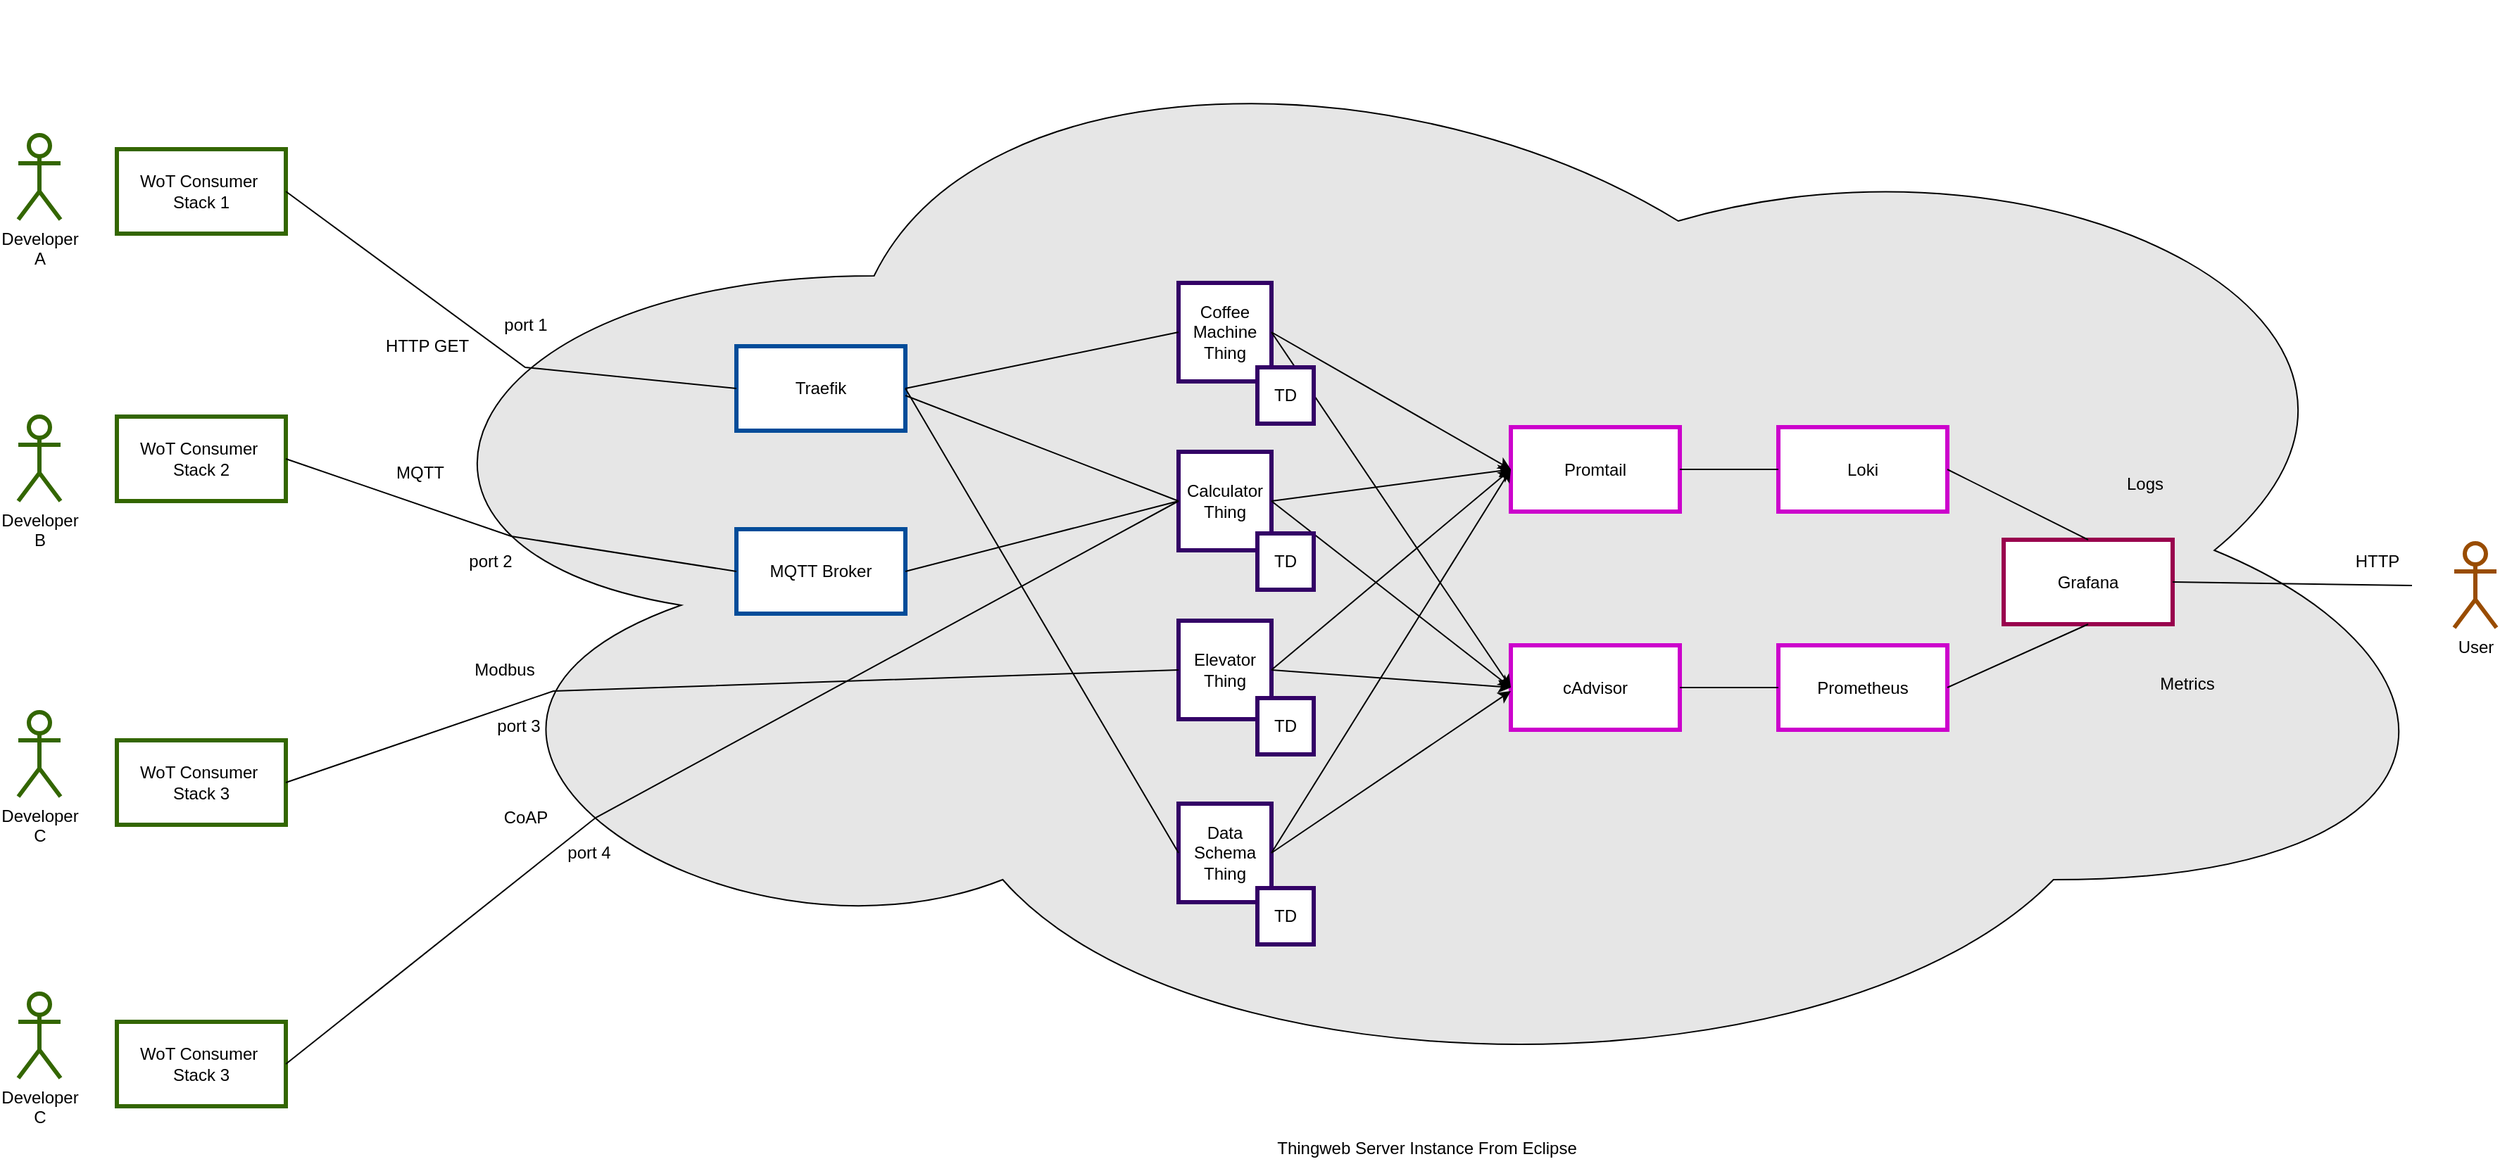 <mxfile version="27.1.6">
  <diagram name="Page-1" id="T4djUpvnnaiF_xgdB8Tf">
    <mxGraphModel dx="3004" dy="2461" grid="1" gridSize="10" guides="1" tooltips="1" connect="1" arrows="1" fold="1" page="1" pageScale="1" pageWidth="827" pageHeight="1169" math="0" shadow="0">
      <root>
        <mxCell id="0" />
        <mxCell id="1" parent="0" />
        <mxCell id="C2-LlNvhU0-_9ZOKUg4q-2" value="" style="ellipse;shape=cloud;whiteSpace=wrap;html=1;fillColor=#E6E6E6;" parent="1" vertex="1">
          <mxGeometry x="-413" y="-190" width="1523" height="780" as="geometry" />
        </mxCell>
        <mxCell id="C2-LlNvhU0-_9ZOKUg4q-3" value="Thingweb Server Instance From Eclipse" style="text;html=1;align=center;verticalAlign=middle;resizable=0;points=[];autosize=1;strokeColor=none;fillColor=none;" parent="1" vertex="1">
          <mxGeometry x="240" y="610" width="240" height="30" as="geometry" />
        </mxCell>
        <mxCell id="C2-LlNvhU0-_9ZOKUg4q-4" value="&lt;div&gt;WoT Consumer&amp;nbsp;&lt;/div&gt;&lt;div&gt;Stack 1&lt;/div&gt;" style="rounded=0;whiteSpace=wrap;html=1;strokeColor=#336600;strokeWidth=3;" parent="1" vertex="1">
          <mxGeometry x="-570" y="-85" width="120" height="60" as="geometry" />
        </mxCell>
        <mxCell id="C2-LlNvhU0-_9ZOKUg4q-5" value="&lt;div&gt;Developer&lt;/div&gt;&lt;div&gt;A&lt;/div&gt;" style="shape=umlActor;verticalLabelPosition=bottom;verticalAlign=top;html=1;outlineConnect=0;strokeColor=#336600;strokeWidth=3;" parent="1" vertex="1">
          <mxGeometry x="-640" y="-95" width="30" height="60" as="geometry" />
        </mxCell>
        <mxCell id="C2-LlNvhU0-_9ZOKUg4q-6" value="&lt;div&gt;WoT Consumer&amp;nbsp;&lt;/div&gt;&lt;div&gt;Stack 2&lt;/div&gt;" style="rounded=0;whiteSpace=wrap;html=1;strokeColor=#336600;strokeWidth=3;" parent="1" vertex="1">
          <mxGeometry x="-570" y="105" width="120" height="60" as="geometry" />
        </mxCell>
        <mxCell id="C2-LlNvhU0-_9ZOKUg4q-7" value="&lt;div&gt;Developer&lt;/div&gt;&lt;div&gt;B&lt;/div&gt;" style="shape=umlActor;verticalLabelPosition=bottom;verticalAlign=top;html=1;outlineConnect=0;strokeColor=#336600;strokeWidth=3;" parent="1" vertex="1">
          <mxGeometry x="-640" y="105" width="30" height="60" as="geometry" />
        </mxCell>
        <mxCell id="C2-LlNvhU0-_9ZOKUg4q-8" value="&lt;div&gt;WoT Consumer&amp;nbsp;&lt;/div&gt;&lt;div&gt;Stack 3&lt;/div&gt;" style="rounded=0;whiteSpace=wrap;html=1;strokeColor=#336600;strokeWidth=3;" parent="1" vertex="1">
          <mxGeometry x="-570" y="335" width="120" height="60" as="geometry" />
        </mxCell>
        <mxCell id="C2-LlNvhU0-_9ZOKUg4q-9" value="&lt;div&gt;Developer&lt;/div&gt;&lt;div&gt;C&lt;/div&gt;" style="shape=umlActor;verticalLabelPosition=bottom;verticalAlign=top;html=1;outlineConnect=0;strokeColor=#336600;strokeWidth=3;" parent="1" vertex="1">
          <mxGeometry x="-640" y="315" width="30" height="60" as="geometry" />
        </mxCell>
        <mxCell id="C2-LlNvhU0-_9ZOKUg4q-11" value="Calculator Thing" style="rounded=0;whiteSpace=wrap;html=1;strokeColor=#330066;strokeWidth=3;" parent="1" vertex="1">
          <mxGeometry x="184" y="130" width="66" height="70" as="geometry" />
        </mxCell>
        <mxCell id="C2-LlNvhU0-_9ZOKUg4q-12" value="Elevator Thing" style="rounded=0;whiteSpace=wrap;html=1;strokeColor=#330066;strokeWidth=3;" parent="1" vertex="1">
          <mxGeometry x="184" y="250" width="66" height="70" as="geometry" />
        </mxCell>
        <mxCell id="C2-LlNvhU0-_9ZOKUg4q-13" value="Data Schema Thing" style="rounded=0;whiteSpace=wrap;html=1;strokeColor=#330066;strokeWidth=3;" parent="1" vertex="1">
          <mxGeometry x="184" y="380" width="66" height="70" as="geometry" />
        </mxCell>
        <mxCell id="C2-LlNvhU0-_9ZOKUg4q-14" value="Coffee Machine Thing" style="rounded=0;whiteSpace=wrap;html=1;strokeColor=#330066;strokeWidth=3;" parent="1" vertex="1">
          <mxGeometry x="184" y="10" width="66" height="70" as="geometry" />
        </mxCell>
        <mxCell id="C2-LlNvhU0-_9ZOKUg4q-21" value="HTTP GET" style="text;html=1;align=center;verticalAlign=middle;resizable=0;points=[];autosize=1;strokeColor=none;fillColor=none;" parent="1" vertex="1">
          <mxGeometry x="-390" y="40" width="80" height="30" as="geometry" />
        </mxCell>
        <mxCell id="C2-LlNvhU0-_9ZOKUg4q-23" value="port 1" style="text;html=1;align=center;verticalAlign=middle;resizable=0;points=[];autosize=1;strokeColor=none;fillColor=none;" parent="1" vertex="1">
          <mxGeometry x="-305" y="25" width="50" height="30" as="geometry" />
        </mxCell>
        <mxCell id="C2-LlNvhU0-_9ZOKUg4q-24" value="&lt;div&gt;Traefik&lt;/div&gt;" style="rounded=0;whiteSpace=wrap;html=1;strokeColor=#004C99;strokeWidth=3;" parent="1" vertex="1">
          <mxGeometry x="-130" y="55" width="120" height="60" as="geometry" />
        </mxCell>
        <mxCell id="C2-LlNvhU0-_9ZOKUg4q-25" value="cAdvisor" style="rounded=0;whiteSpace=wrap;html=1;strokeColor=#CC00CC;strokeWidth=3;" parent="1" vertex="1">
          <mxGeometry x="420" y="267.5" width="120" height="60" as="geometry" />
        </mxCell>
        <mxCell id="C2-LlNvhU0-_9ZOKUg4q-26" value="Loki" style="rounded=0;whiteSpace=wrap;html=1;strokeColor=#CC00CC;strokeWidth=3;" parent="1" vertex="1">
          <mxGeometry x="610" y="112.5" width="120" height="60" as="geometry" />
        </mxCell>
        <mxCell id="C2-LlNvhU0-_9ZOKUg4q-27" value="Promtail" style="rounded=0;whiteSpace=wrap;html=1;strokeColor=#CC00CC;strokeWidth=3;" parent="1" vertex="1">
          <mxGeometry x="420" y="112.5" width="120" height="60" as="geometry" />
        </mxCell>
        <mxCell id="C2-LlNvhU0-_9ZOKUg4q-28" value="Prometheus" style="rounded=0;whiteSpace=wrap;html=1;strokeColor=#CC00CC;strokeWidth=3;" parent="1" vertex="1">
          <mxGeometry x="610" y="267.5" width="120" height="60" as="geometry" />
        </mxCell>
        <mxCell id="TBuVuwTTKqMXbA0oUHLg-1" value="Grafana" style="rounded=0;whiteSpace=wrap;html=1;strokeColor=#99004D;strokeWidth=3;" parent="1" vertex="1">
          <mxGeometry x="770" y="192.5" width="120" height="60" as="geometry" />
        </mxCell>
        <mxCell id="TBuVuwTTKqMXbA0oUHLg-9" value="" style="endArrow=none;html=1;rounded=0;exitX=1;exitY=0.5;exitDx=0;exitDy=0;entryX=0;entryY=0.5;entryDx=0;entryDy=0;" parent="1" source="C2-LlNvhU0-_9ZOKUg4q-4" target="C2-LlNvhU0-_9ZOKUg4q-24" edge="1">
          <mxGeometry width="50" height="50" relative="1" as="geometry">
            <mxPoint x="-456" y="310" as="sourcePoint" />
            <mxPoint x="-406" y="260" as="targetPoint" />
            <Array as="points">
              <mxPoint x="-280" y="70" />
            </Array>
          </mxGeometry>
        </mxCell>
        <mxCell id="TBuVuwTTKqMXbA0oUHLg-10" value="" style="endArrow=none;html=1;rounded=0;exitX=1;exitY=0.5;exitDx=0;exitDy=0;entryX=0;entryY=0.5;entryDx=0;entryDy=0;" parent="1" source="C2-LlNvhU0-_9ZOKUg4q-24" target="C2-LlNvhU0-_9ZOKUg4q-14" edge="1">
          <mxGeometry width="50" height="50" relative="1" as="geometry">
            <mxPoint x="-456" y="310" as="sourcePoint" />
            <mxPoint x="-406" y="260" as="targetPoint" />
          </mxGeometry>
        </mxCell>
        <mxCell id="TBuVuwTTKqMXbA0oUHLg-13" value="MQTT" style="text;html=1;align=center;verticalAlign=middle;resizable=0;points=[];autosize=1;strokeColor=none;fillColor=none;" parent="1" vertex="1">
          <mxGeometry x="-385" y="130" width="60" height="30" as="geometry" />
        </mxCell>
        <mxCell id="TBuVuwTTKqMXbA0oUHLg-14" value="Modbus" style="text;html=1;align=center;verticalAlign=middle;resizable=0;points=[];autosize=1;strokeColor=none;fillColor=none;" parent="1" vertex="1">
          <mxGeometry x="-330" y="270" width="70" height="30" as="geometry" />
        </mxCell>
        <mxCell id="TBuVuwTTKqMXbA0oUHLg-15" value="port 2" style="text;html=1;align=center;verticalAlign=middle;resizable=0;points=[];autosize=1;strokeColor=none;fillColor=none;" parent="1" vertex="1">
          <mxGeometry x="-330" y="192.5" width="50" height="30" as="geometry" />
        </mxCell>
        <mxCell id="TBuVuwTTKqMXbA0oUHLg-16" value="port 3" style="text;html=1;align=center;verticalAlign=middle;resizable=0;points=[];autosize=1;strokeColor=none;fillColor=none;" parent="1" vertex="1">
          <mxGeometry x="-310" y="310" width="50" height="30" as="geometry" />
        </mxCell>
        <mxCell id="TBuVuwTTKqMXbA0oUHLg-27" value="" style="endArrow=none;html=1;rounded=0;exitX=1;exitY=0.5;exitDx=0;exitDy=0;entryX=0;entryY=0.5;entryDx=0;entryDy=0;" parent="1" source="C2-LlNvhU0-_9ZOKUg4q-27" target="C2-LlNvhU0-_9ZOKUg4q-26" edge="1">
          <mxGeometry width="50" height="50" relative="1" as="geometry">
            <mxPoint x="90" y="340" as="sourcePoint" />
            <mxPoint x="140" y="290" as="targetPoint" />
          </mxGeometry>
        </mxCell>
        <mxCell id="TBuVuwTTKqMXbA0oUHLg-28" style="edgeStyle=orthogonalEdgeStyle;rounded=0;orthogonalLoop=1;jettySize=auto;html=1;exitX=0.5;exitY=1;exitDx=0;exitDy=0;" parent="1" source="C2-LlNvhU0-_9ZOKUg4q-26" target="C2-LlNvhU0-_9ZOKUg4q-26" edge="1">
          <mxGeometry relative="1" as="geometry" />
        </mxCell>
        <mxCell id="TBuVuwTTKqMXbA0oUHLg-29" value="" style="endArrow=none;html=1;rounded=0;exitX=1;exitY=0.5;exitDx=0;exitDy=0;entryX=0;entryY=0.5;entryDx=0;entryDy=0;" parent="1" source="C2-LlNvhU0-_9ZOKUg4q-25" target="C2-LlNvhU0-_9ZOKUg4q-28" edge="1">
          <mxGeometry width="50" height="50" relative="1" as="geometry">
            <mxPoint x="90" y="340" as="sourcePoint" />
            <mxPoint x="140" y="290" as="targetPoint" />
          </mxGeometry>
        </mxCell>
        <mxCell id="TBuVuwTTKqMXbA0oUHLg-31" value="" style="endArrow=none;html=1;rounded=0;exitX=1;exitY=0.5;exitDx=0;exitDy=0;entryX=0.5;entryY=1;entryDx=0;entryDy=0;" parent="1" source="C2-LlNvhU0-_9ZOKUg4q-28" target="TBuVuwTTKqMXbA0oUHLg-1" edge="1">
          <mxGeometry width="50" height="50" relative="1" as="geometry">
            <mxPoint x="90" y="340" as="sourcePoint" />
            <mxPoint x="140" y="290" as="targetPoint" />
          </mxGeometry>
        </mxCell>
        <mxCell id="TBuVuwTTKqMXbA0oUHLg-32" value="" style="endArrow=none;html=1;rounded=0;exitX=1;exitY=0.5;exitDx=0;exitDy=0;entryX=0.5;entryY=0;entryDx=0;entryDy=0;" parent="1" source="C2-LlNvhU0-_9ZOKUg4q-26" target="TBuVuwTTKqMXbA0oUHLg-1" edge="1">
          <mxGeometry width="50" height="50" relative="1" as="geometry">
            <mxPoint x="90" y="340" as="sourcePoint" />
            <mxPoint x="140" y="290" as="targetPoint" />
          </mxGeometry>
        </mxCell>
        <mxCell id="TBuVuwTTKqMXbA0oUHLg-33" value="Logs" style="text;html=1;align=center;verticalAlign=middle;resizable=0;points=[];autosize=1;strokeColor=none;fillColor=none;" parent="1" vertex="1">
          <mxGeometry x="845" y="138" width="50" height="30" as="geometry" />
        </mxCell>
        <mxCell id="TBuVuwTTKqMXbA0oUHLg-34" value="Metrics" style="text;html=1;align=center;verticalAlign=middle;resizable=0;points=[];autosize=1;strokeColor=none;fillColor=none;" parent="1" vertex="1">
          <mxGeometry x="870" y="280" width="60" height="30" as="geometry" />
        </mxCell>
        <mxCell id="tabHIsVBxkzALNxpVCfo-1" value="&lt;div&gt;MQTT Broker&lt;/div&gt;" style="rounded=0;whiteSpace=wrap;html=1;strokeColor=#004C99;strokeWidth=3;" parent="1" vertex="1">
          <mxGeometry x="-130" y="185" width="120" height="60" as="geometry" />
        </mxCell>
        <mxCell id="tabHIsVBxkzALNxpVCfo-3" value="" style="endArrow=none;html=1;rounded=0;exitX=1;exitY=0.5;exitDx=0;exitDy=0;entryX=0;entryY=0.5;entryDx=0;entryDy=0;" parent="1" source="C2-LlNvhU0-_9ZOKUg4q-6" target="tabHIsVBxkzALNxpVCfo-1" edge="1">
          <mxGeometry width="50" height="50" relative="1" as="geometry">
            <mxPoint x="250" y="340" as="sourcePoint" />
            <mxPoint x="300" y="290" as="targetPoint" />
            <Array as="points">
              <mxPoint x="-290" y="190" />
            </Array>
          </mxGeometry>
        </mxCell>
        <mxCell id="tabHIsVBxkzALNxpVCfo-4" value="" style="endArrow=none;html=1;rounded=0;exitX=1;exitY=0.5;exitDx=0;exitDy=0;entryX=0;entryY=0.5;entryDx=0;entryDy=0;" parent="1" source="tabHIsVBxkzALNxpVCfo-1" target="C2-LlNvhU0-_9ZOKUg4q-11" edge="1">
          <mxGeometry width="50" height="50" relative="1" as="geometry">
            <mxPoint x="250" y="340" as="sourcePoint" />
            <mxPoint x="300" y="290" as="targetPoint" />
          </mxGeometry>
        </mxCell>
        <mxCell id="tabHIsVBxkzALNxpVCfo-5" value="" style="endArrow=none;html=1;rounded=0;exitX=1;exitY=0.5;exitDx=0;exitDy=0;entryX=0;entryY=0.5;entryDx=0;entryDy=0;" parent="1" source="C2-LlNvhU0-_9ZOKUg4q-8" target="C2-LlNvhU0-_9ZOKUg4q-12" edge="1">
          <mxGeometry width="50" height="50" relative="1" as="geometry">
            <mxPoint x="250" y="340" as="sourcePoint" />
            <mxPoint x="300" y="290" as="targetPoint" />
            <Array as="points">
              <mxPoint x="-260" y="300" />
            </Array>
          </mxGeometry>
        </mxCell>
        <mxCell id="tabHIsVBxkzALNxpVCfo-6" value="" style="endArrow=none;html=1;rounded=0;entryX=0;entryY=0.5;entryDx=0;entryDy=0;" parent="1" target="C2-LlNvhU0-_9ZOKUg4q-11" edge="1">
          <mxGeometry width="50" height="50" relative="1" as="geometry">
            <mxPoint x="-10" y="90" as="sourcePoint" />
            <mxPoint x="180" y="150" as="targetPoint" />
          </mxGeometry>
        </mxCell>
        <mxCell id="tabHIsVBxkzALNxpVCfo-7" value="" style="endArrow=none;html=1;rounded=0;exitX=1;exitY=0.5;exitDx=0;exitDy=0;entryX=0;entryY=0.5;entryDx=0;entryDy=0;" parent="1" source="C2-LlNvhU0-_9ZOKUg4q-24" target="C2-LlNvhU0-_9ZOKUg4q-13" edge="1">
          <mxGeometry width="50" height="50" relative="1" as="geometry">
            <mxPoint x="250" y="340" as="sourcePoint" />
            <mxPoint x="300" y="290" as="targetPoint" />
          </mxGeometry>
        </mxCell>
        <mxCell id="Vg7O_A9kNKsYXLwC2RcF-1" value="&lt;div&gt;WoT Consumer&amp;nbsp;&lt;/div&gt;&lt;div&gt;Stack 3&lt;/div&gt;" style="rounded=0;whiteSpace=wrap;html=1;strokeColor=#336600;strokeWidth=3;" parent="1" vertex="1">
          <mxGeometry x="-570" y="535" width="120" height="60" as="geometry" />
        </mxCell>
        <mxCell id="Vg7O_A9kNKsYXLwC2RcF-2" value="&lt;div&gt;Developer&lt;/div&gt;&lt;div&gt;C&lt;/div&gt;" style="shape=umlActor;verticalLabelPosition=bottom;verticalAlign=top;html=1;outlineConnect=0;strokeColor=#336600;strokeWidth=3;" parent="1" vertex="1">
          <mxGeometry x="-640" y="515" width="30" height="60" as="geometry" />
        </mxCell>
        <mxCell id="Vg7O_A9kNKsYXLwC2RcF-4" value="" style="endArrow=none;html=1;rounded=0;exitX=1;exitY=0.5;exitDx=0;exitDy=0;entryX=0;entryY=0.5;entryDx=0;entryDy=0;" parent="1" source="Vg7O_A9kNKsYXLwC2RcF-1" target="C2-LlNvhU0-_9ZOKUg4q-11" edge="1">
          <mxGeometry width="50" height="50" relative="1" as="geometry">
            <mxPoint x="-200" y="300" as="sourcePoint" />
            <mxPoint x="-150" y="250" as="targetPoint" />
            <Array as="points">
              <mxPoint x="-230" y="390" />
            </Array>
          </mxGeometry>
        </mxCell>
        <mxCell id="Vg7O_A9kNKsYXLwC2RcF-5" value="port 4" style="text;html=1;align=center;verticalAlign=middle;resizable=0;points=[];autosize=1;strokeColor=none;fillColor=none;" parent="1" vertex="1">
          <mxGeometry x="-260" y="400" width="50" height="30" as="geometry" />
        </mxCell>
        <mxCell id="Vg7O_A9kNKsYXLwC2RcF-6" value="CoAP" style="text;html=1;align=center;verticalAlign=middle;resizable=0;points=[];autosize=1;strokeColor=none;fillColor=none;" parent="1" vertex="1">
          <mxGeometry x="-305" y="375" width="50" height="30" as="geometry" />
        </mxCell>
        <mxCell id="Vg7O_A9kNKsYXLwC2RcF-7" value="" style="endArrow=classic;html=1;rounded=0;exitX=1;exitY=0.5;exitDx=0;exitDy=0;entryX=0;entryY=0.5;entryDx=0;entryDy=0;" parent="1" source="C2-LlNvhU0-_9ZOKUg4q-14" target="C2-LlNvhU0-_9ZOKUg4q-27" edge="1">
          <mxGeometry width="50" height="50" relative="1" as="geometry">
            <mxPoint x="160" y="240" as="sourcePoint" />
            <mxPoint x="210" y="190" as="targetPoint" />
          </mxGeometry>
        </mxCell>
        <mxCell id="Vg7O_A9kNKsYXLwC2RcF-8" value="" style="endArrow=classic;html=1;rounded=0;exitX=1;exitY=0.5;exitDx=0;exitDy=0;entryX=0;entryY=0.5;entryDx=0;entryDy=0;" parent="1" source="C2-LlNvhU0-_9ZOKUg4q-11" target="C2-LlNvhU0-_9ZOKUg4q-27" edge="1">
          <mxGeometry width="50" height="50" relative="1" as="geometry">
            <mxPoint x="160" y="240" as="sourcePoint" />
            <mxPoint x="210" y="190" as="targetPoint" />
          </mxGeometry>
        </mxCell>
        <mxCell id="Vg7O_A9kNKsYXLwC2RcF-9" value="" style="endArrow=classic;html=1;rounded=0;exitX=1;exitY=0.5;exitDx=0;exitDy=0;entryX=0;entryY=0.5;entryDx=0;entryDy=0;" parent="1" source="C2-LlNvhU0-_9ZOKUg4q-12" target="C2-LlNvhU0-_9ZOKUg4q-27" edge="1">
          <mxGeometry width="50" height="50" relative="1" as="geometry">
            <mxPoint x="160" y="240" as="sourcePoint" />
            <mxPoint x="210" y="190" as="targetPoint" />
          </mxGeometry>
        </mxCell>
        <mxCell id="Vg7O_A9kNKsYXLwC2RcF-10" value="" style="endArrow=classic;html=1;rounded=0;exitX=1;exitY=0.5;exitDx=0;exitDy=0;entryX=0;entryY=0.5;entryDx=0;entryDy=0;" parent="1" source="C2-LlNvhU0-_9ZOKUg4q-13" target="C2-LlNvhU0-_9ZOKUg4q-27" edge="1">
          <mxGeometry width="50" height="50" relative="1" as="geometry">
            <mxPoint x="160" y="240" as="sourcePoint" />
            <mxPoint x="210" y="190" as="targetPoint" />
          </mxGeometry>
        </mxCell>
        <mxCell id="Vg7O_A9kNKsYXLwC2RcF-11" value="" style="endArrow=classic;html=1;rounded=0;exitX=1;exitY=0.5;exitDx=0;exitDy=0;entryX=0;entryY=0.5;entryDx=0;entryDy=0;" parent="1" source="C2-LlNvhU0-_9ZOKUg4q-14" target="C2-LlNvhU0-_9ZOKUg4q-25" edge="1">
          <mxGeometry width="50" height="50" relative="1" as="geometry">
            <mxPoint x="160" y="240" as="sourcePoint" />
            <mxPoint x="210" y="190" as="targetPoint" />
          </mxGeometry>
        </mxCell>
        <mxCell id="Vg7O_A9kNKsYXLwC2RcF-12" value="" style="endArrow=classic;html=1;rounded=0;entryX=0;entryY=0.5;entryDx=0;entryDy=0;exitX=1;exitY=0.5;exitDx=0;exitDy=0;" parent="1" source="C2-LlNvhU0-_9ZOKUg4q-11" target="C2-LlNvhU0-_9ZOKUg4q-25" edge="1">
          <mxGeometry width="50" height="50" relative="1" as="geometry">
            <mxPoint x="240" y="140" as="sourcePoint" />
            <mxPoint x="210" y="190" as="targetPoint" />
          </mxGeometry>
        </mxCell>
        <mxCell id="Vg7O_A9kNKsYXLwC2RcF-13" value="" style="endArrow=classic;html=1;rounded=0;exitX=1;exitY=0.5;exitDx=0;exitDy=0;entryX=0;entryY=0.5;entryDx=0;entryDy=0;" parent="1" source="C2-LlNvhU0-_9ZOKUg4q-12" target="C2-LlNvhU0-_9ZOKUg4q-25" edge="1">
          <mxGeometry width="50" height="50" relative="1" as="geometry">
            <mxPoint x="160" y="240" as="sourcePoint" />
            <mxPoint x="510" y="300" as="targetPoint" />
          </mxGeometry>
        </mxCell>
        <mxCell id="Vg7O_A9kNKsYXLwC2RcF-14" value="" style="endArrow=classic;html=1;rounded=0;exitX=1;exitY=0.5;exitDx=0;exitDy=0;" parent="1" source="C2-LlNvhU0-_9ZOKUg4q-13" edge="1">
          <mxGeometry width="50" height="50" relative="1" as="geometry">
            <mxPoint x="160" y="240" as="sourcePoint" />
            <mxPoint x="420" y="300" as="targetPoint" />
          </mxGeometry>
        </mxCell>
        <mxCell id="Vg7O_A9kNKsYXLwC2RcF-15" value="&lt;div&gt;User&lt;/div&gt;" style="shape=umlActor;verticalLabelPosition=bottom;verticalAlign=top;html=1;outlineConnect=0;strokeColor=#994C00;strokeWidth=3;" parent="1" vertex="1">
          <mxGeometry x="1090" y="195" width="30" height="60" as="geometry" />
        </mxCell>
        <mxCell id="Vg7O_A9kNKsYXLwC2RcF-17" value="" style="endArrow=none;html=1;rounded=0;exitX=1;exitY=0.5;exitDx=0;exitDy=0;" parent="1" source="TBuVuwTTKqMXbA0oUHLg-1" edge="1">
          <mxGeometry width="50" height="50" relative="1" as="geometry">
            <mxPoint x="160" y="420" as="sourcePoint" />
            <mxPoint x="1060" y="225" as="targetPoint" />
          </mxGeometry>
        </mxCell>
        <mxCell id="Vg7O_A9kNKsYXLwC2RcF-18" value="HTTP" style="text;html=1;align=center;verticalAlign=middle;resizable=0;points=[];autosize=1;strokeColor=none;fillColor=none;" parent="1" vertex="1">
          <mxGeometry x="1010" y="193" width="50" height="30" as="geometry" />
        </mxCell>
        <mxCell id="7vm5K5n1rtHYiY_j0vxS-1" value="TD" style="rounded=0;whiteSpace=wrap;html=1;strokeColor=light-dark(#330066, #ededed);strokeWidth=3;" parent="1" vertex="1">
          <mxGeometry x="240" y="440" width="40" height="40" as="geometry" />
        </mxCell>
        <mxCell id="7vm5K5n1rtHYiY_j0vxS-2" value="TD" style="rounded=0;whiteSpace=wrap;html=1;strokeColor=light-dark(#330066, #ededed);strokeWidth=3;" parent="1" vertex="1">
          <mxGeometry x="240" y="305" width="40" height="40" as="geometry" />
        </mxCell>
        <mxCell id="7vm5K5n1rtHYiY_j0vxS-5" value="TD" style="rounded=0;whiteSpace=wrap;html=1;strokeColor=light-dark(#330066, #ededed);strokeWidth=3;" parent="1" vertex="1">
          <mxGeometry x="240" y="188" width="40" height="40" as="geometry" />
        </mxCell>
        <mxCell id="7vm5K5n1rtHYiY_j0vxS-6" value="TD" style="rounded=0;whiteSpace=wrap;html=1;strokeColor=light-dark(#330066, #ededed);strokeWidth=3;" parent="1" vertex="1">
          <mxGeometry x="240" y="70" width="40" height="40" as="geometry" />
        </mxCell>
      </root>
    </mxGraphModel>
  </diagram>
</mxfile>
